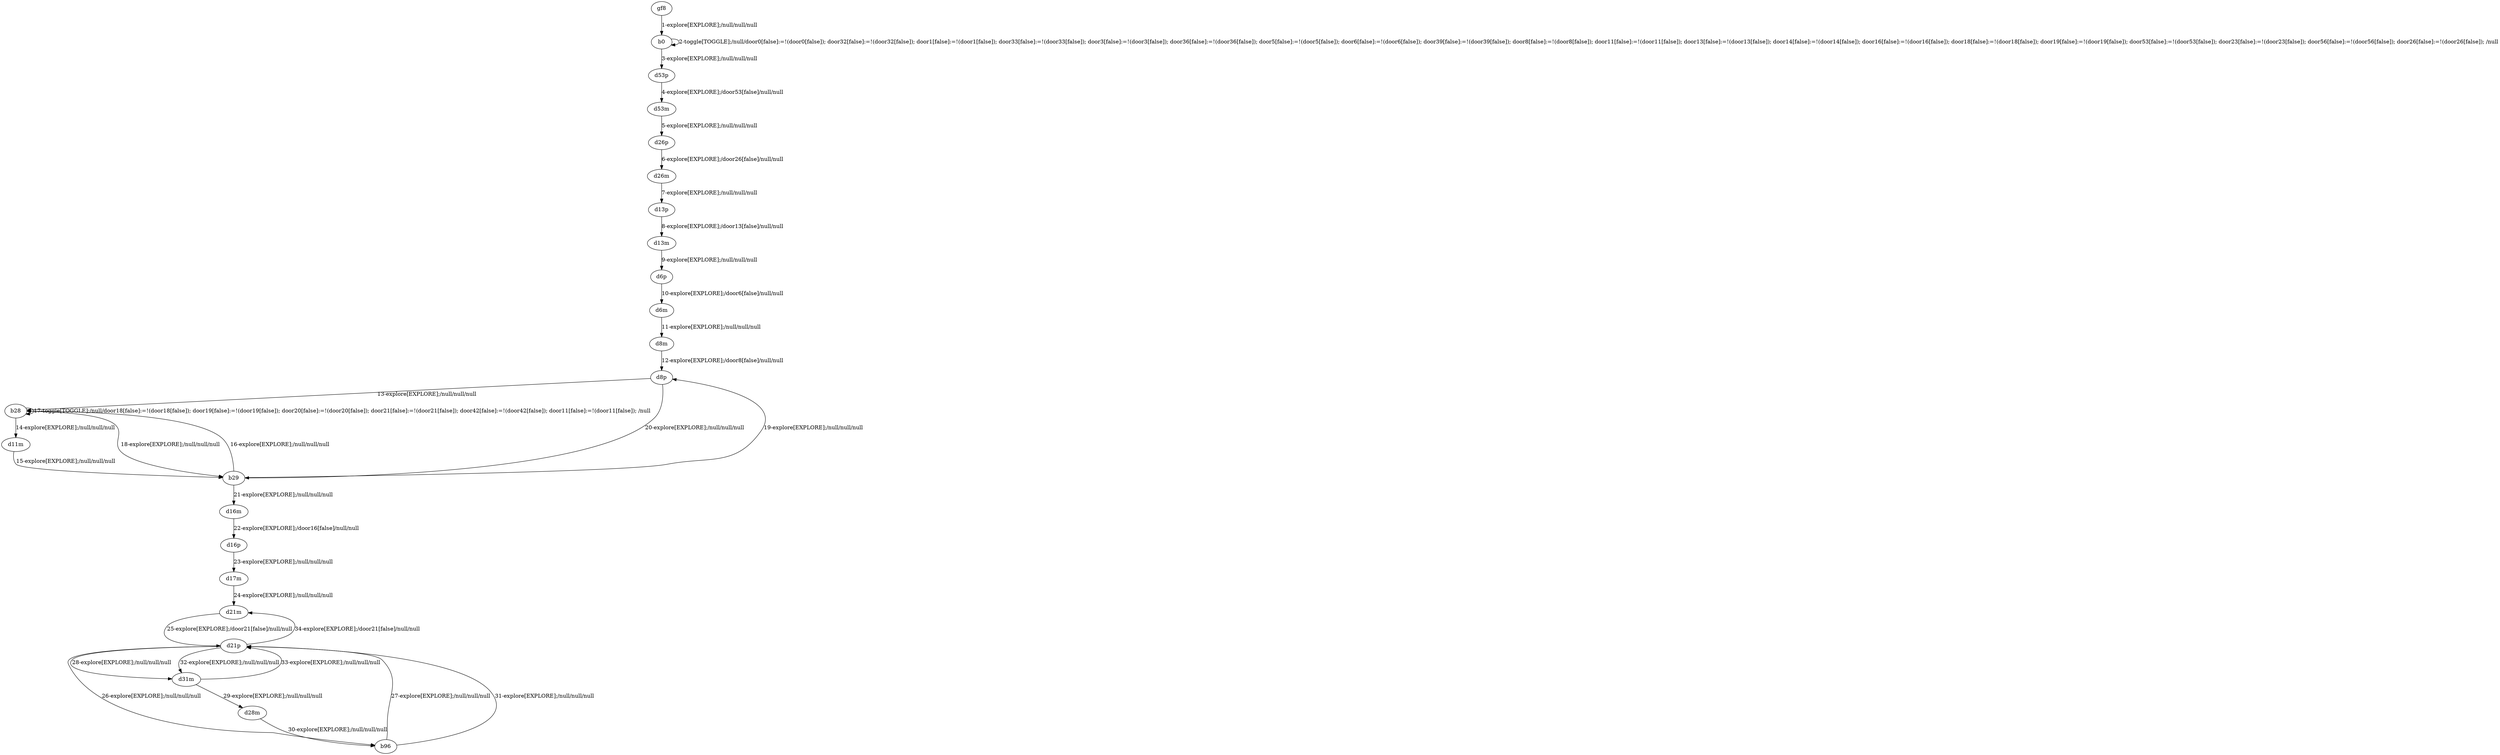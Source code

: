 # Total number of goals covered by this test: 1
# d21p --> d21m

digraph g {
"gf8" -> "b0" [label = "1-explore[EXPLORE];/null/null/null"];
"b0" -> "b0" [label = "2-toggle[TOGGLE];/null/door0[false]:=!(door0[false]); door32[false]:=!(door32[false]); door1[false]:=!(door1[false]); door33[false]:=!(door33[false]); door3[false]:=!(door3[false]); door36[false]:=!(door36[false]); door5[false]:=!(door5[false]); door6[false]:=!(door6[false]); door39[false]:=!(door39[false]); door8[false]:=!(door8[false]); door11[false]:=!(door11[false]); door13[false]:=!(door13[false]); door14[false]:=!(door14[false]); door16[false]:=!(door16[false]); door18[false]:=!(door18[false]); door19[false]:=!(door19[false]); door53[false]:=!(door53[false]); door23[false]:=!(door23[false]); door56[false]:=!(door56[false]); door26[false]:=!(door26[false]); /null"];
"b0" -> "d53p" [label = "3-explore[EXPLORE];/null/null/null"];
"d53p" -> "d53m" [label = "4-explore[EXPLORE];/door53[false]/null/null"];
"d53m" -> "d26p" [label = "5-explore[EXPLORE];/null/null/null"];
"d26p" -> "d26m" [label = "6-explore[EXPLORE];/door26[false]/null/null"];
"d26m" -> "d13p" [label = "7-explore[EXPLORE];/null/null/null"];
"d13p" -> "d13m" [label = "8-explore[EXPLORE];/door13[false]/null/null"];
"d13m" -> "d6p" [label = "9-explore[EXPLORE];/null/null/null"];
"d6p" -> "d6m" [label = "10-explore[EXPLORE];/door6[false]/null/null"];
"d6m" -> "d8m" [label = "11-explore[EXPLORE];/null/null/null"];
"d8m" -> "d8p" [label = "12-explore[EXPLORE];/door8[false]/null/null"];
"d8p" -> "b28" [label = "13-explore[EXPLORE];/null/null/null"];
"b28" -> "d11m" [label = "14-explore[EXPLORE];/null/null/null"];
"d11m" -> "b29" [label = "15-explore[EXPLORE];/null/null/null"];
"b29" -> "b28" [label = "16-explore[EXPLORE];/null/null/null"];
"b28" -> "b28" [label = "17-toggle[TOGGLE];/null/door18[false]:=!(door18[false]); door19[false]:=!(door19[false]); door20[false]:=!(door20[false]); door21[false]:=!(door21[false]); door42[false]:=!(door42[false]); door11[false]:=!(door11[false]); /null"];
"b28" -> "b29" [label = "18-explore[EXPLORE];/null/null/null"];
"b29" -> "d8p" [label = "19-explore[EXPLORE];/null/null/null"];
"d8p" -> "b29" [label = "20-explore[EXPLORE];/null/null/null"];
"b29" -> "d16m" [label = "21-explore[EXPLORE];/null/null/null"];
"d16m" -> "d16p" [label = "22-explore[EXPLORE];/door16[false]/null/null"];
"d16p" -> "d17m" [label = "23-explore[EXPLORE];/null/null/null"];
"d17m" -> "d21m" [label = "24-explore[EXPLORE];/null/null/null"];
"d21m" -> "d21p" [label = "25-explore[EXPLORE];/door21[false]/null/null"];
"d21p" -> "b96" [label = "26-explore[EXPLORE];/null/null/null"];
"b96" -> "d21p" [label = "27-explore[EXPLORE];/null/null/null"];
"d21p" -> "d31m" [label = "28-explore[EXPLORE];/null/null/null"];
"d31m" -> "d28m" [label = "29-explore[EXPLORE];/null/null/null"];
"d28m" -> "b96" [label = "30-explore[EXPLORE];/null/null/null"];
"b96" -> "d21p" [label = "31-explore[EXPLORE];/null/null/null"];
"d21p" -> "d31m" [label = "32-explore[EXPLORE];/null/null/null"];
"d31m" -> "d21p" [label = "33-explore[EXPLORE];/null/null/null"];
"d21p" -> "d21m" [label = "34-explore[EXPLORE];/door21[false]/null/null"];
}